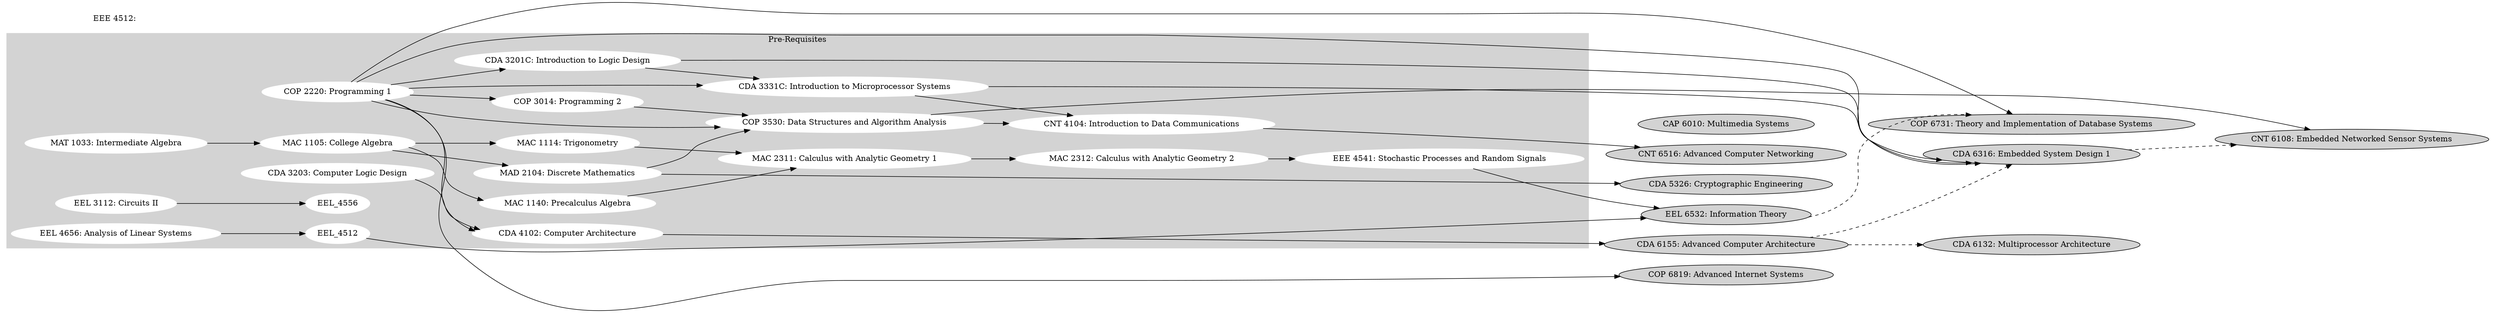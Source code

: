 digraph G {
    rankdir="LR"
    
    CAP_6010 [
        label = "CAP 6010: Multimedia Systems",
        style = filled
    ]
    
    CDA_3201C [
        color = white,
        label = "CDA 3201C: Introduction to Logic Design",
        style = filled
    ]
    
    CDA_3203 [
        color = white,
        label = "CDA 3203: Computer Logic Design",
        style = filled
    ]
    
    CDA_3331C [
        color = white,
        label = "CDA 3331C: Introduction to Microprocessor Systems",
        style = filled
    ]
    
    CDA_4102 [
        color = white,
        label = "CDA 4102: Computer Architecture",
        style = filled
    ]
    
    CDA_5326 [
        label = "CDA 5326: Cryptographic Engineering",
        style = filled
    ]
    
    CDA_6132 [
        label = "CDA 6132: Multiprocessor Architecture",
        style = filled
    ]
    
    CDA_6316 [
        label = "CDA 6316: Embedded System Design 1",
        style = filled
    ]
    
    CDA_6155 [
        label = "CDA 6155: Advanced Computer Architecture",
        style = filled
    ]
    
    CNT_4104 [
        color = white,
        label = "CNT 4104: Introduction to Data Communications",
        style = filled
    ]
    
    CNT_6108 [
        label = "CNT 6108: Embedded Networked Sensor Systems",
        style = filled
    ]
    
    CNT_6516 [
        label = "CNT 6516: Advanced Computer Networking",
        style = filled
    ]
    
    COP_2220 [
        color = white,
        label = "COP 2220: Programming 1",
        style = filled
    ]
    
    COP_3014 [
        color = white,
        label = "COP 3014: Programming 2",
        style = filled
    ]
    
    COP_3530 [
        color = white,
        label = "COP 3530: Data Structures and Algorithm Analysis",
        style = filled
    ]
    
    COP_6819 [
        label = "COP 6819: Advanced Internet Systems",
        style = filled
    ]
    
    COP_6731 [
        label = "COP 6731: Theory and Implementation of Database Systems",
        style = filled
    ]
    
    EEE_4512 [
        color = white,
        label = "EEE 4512: ",
        style = filled
    ]
    
    EEE_4541 [
        color = white,
        label = "EEE 4541: Stochastic Processes and Random Signals",
        style = filled
    ]
    
    EEL_4656 [
        color = white,
        label = "EEL 4656: Analysis of Linear Systems",
        style = filled
    ]
    
    EEL_3112 [
        color = white,
        label = "EEL 3112: Circuits II",
        style = filled
    ]
    
    EEL_6532 [
        label = "EEL 6532: Information Theory",
        style = filled
    ]
    
    MAC_1105 [
        color = white,
        label = "MAC 1105: College Algebra",
        style = filled
    ]
    
    MAC_1114 [
        color = white,
        label = "MAC 1114: Trigonometry",
        style = filled
    ]
    
    MAC_1140 [
        color = white,
        label = "MAC 1140: Precalculus Algebra",
        style = filled
    ]
    
    MAC_2311 [
        color = white,
        label = "MAC 2311: Calculus with Analytic Geometry 1",
        style = filled
    ]
    
    MAC_2312 [
        color = white,
        label = "MAC 2312: Calculus with Analytic Geometry 2",
        style = filled
    ]
    
    MAD_2104 [
        color = white,
        label = "MAD 2104: Discrete Mathematics",
        style = filled
    ]
    
    MAT_1033 [
        color = white,
        label = "MAT 1033: Intermediate Algebra",
        style = filled
    ]
    
    subgraph cluster_0 {
        color = lightgrey
        label = "Pre-Requisites"
        style = filled
        
        node [
            color = white,
            style = filled
	    ];
        
        CDA_3201C -> CDA_3331C
        CDA_3331C -> CNT_4104
        CDA_3203  -> CDA_4102
        
        COP_2220  -> CDA_3201C
        COP_2220  -> CDA_3331C
        COP_2220  -> CDA_4102
        COP_2220  -> COP_3014
        COP_2220  -> COP_3530
        COP_3014  -> COP_3530
        COP_3530  -> CNT_4104

        EEL_3112  -> EEL_4556
        EEL_4656  -> EEL_4512
        
        MAC_1105  -> MAC_1114
        MAC_1105  -> MAC_1140
        MAC_1105  -> MAD_2104
        MAC_1114  -> MAC_2311
        MAC_1140  -> MAC_2311
        MAC_2311  -> MAC_2312
        MAC_2312  -> EEE_4541
        
        MAD_2104  -> COP_3530
        
        MAT_1033  -> MAC_1105
    }
    
    subgraph cluster_1 {
        label = "Master's Degree"
        style = invis
        
        CAP_6010
        
        CDA_5326
        CDA_6155
        
        CNT_6516
        
        COP_6819
        
        CDA_6155  -> CDA_6132 [style = "dashed"]
        CDA_6155  -> CDA_6316 [style = "dashed"]
        CDA_6316  -> CNT_6108 [style = "dashed"]
        
        EEL_6532  -> COP_6731 [style = "dashed"]
    }
    
    CDA_3201C -> CDA_6316
    CDA_3331C -> CDA_6316
    CDA_4102  -> CDA_6155
    
    CNT_4104  -> CNT_6516
    
    COP_2220  -> CDA_6316
    COP_2220  -> COP_6731
    COP_2220  -> COP_6819
    COP_3530  -> CNT_6108
    
    EEE_4541  -> EEL_6532

    EEL_4512  -> EEL_6532
    
    MAD_2104  -> CDA_5326
}
